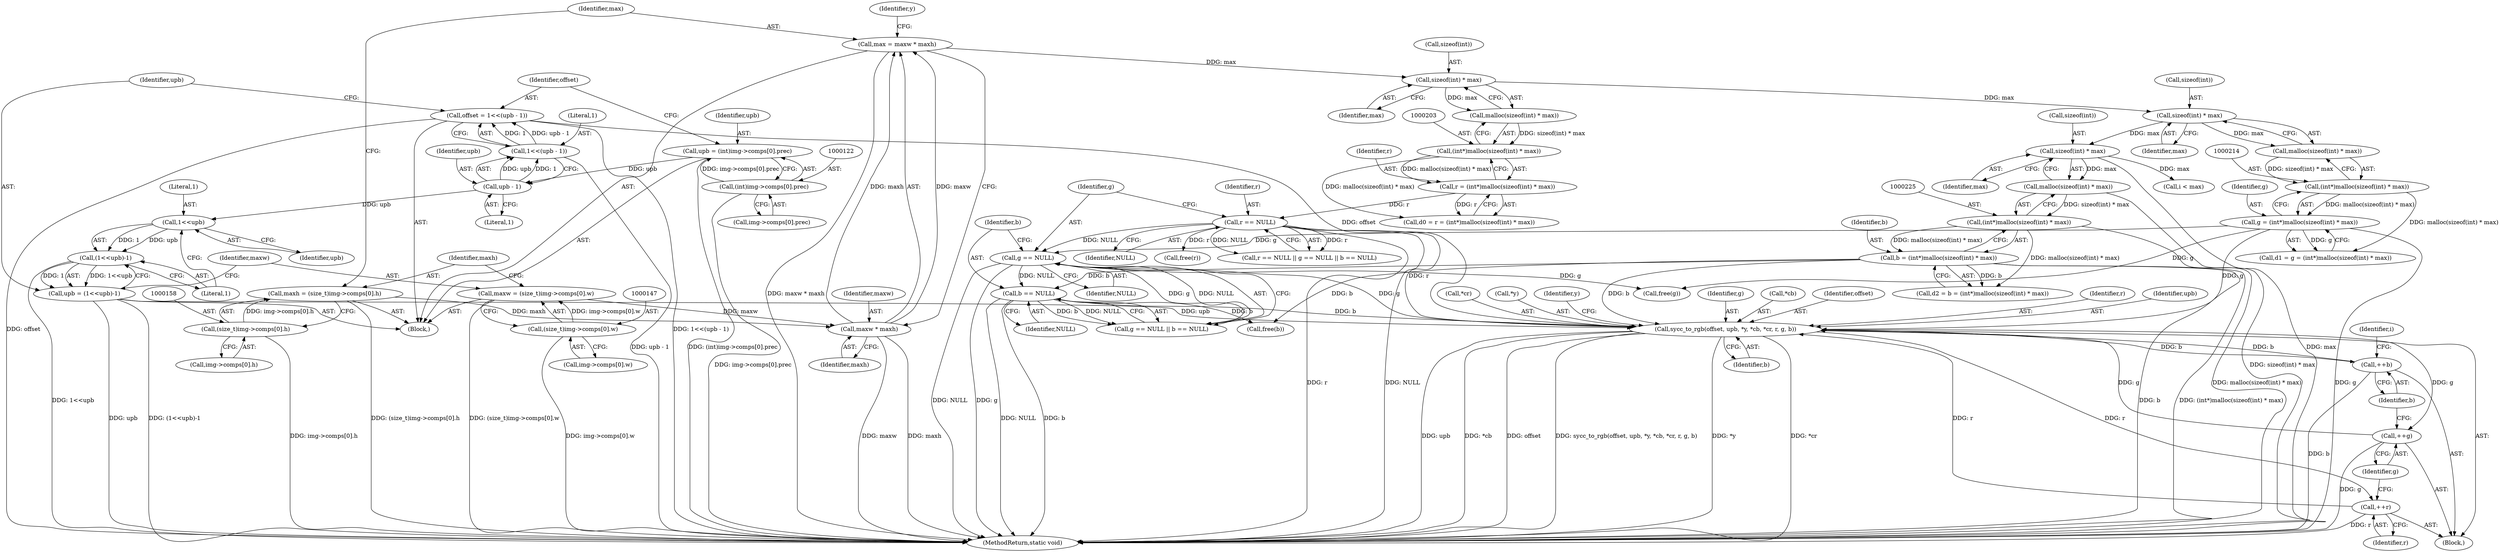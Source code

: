 digraph "0_openjpeg_15f081c89650dccee4aa4ae66f614c3fdb268767_2@pointer" {
"1000254" [label="(Call,sycc_to_rgb(offset, upb, *y, *cb, *cr, r, g, b))"];
"1000130" [label="(Call,offset = 1<<(upb - 1))"];
"1000132" [label="(Call,1<<(upb - 1))"];
"1000134" [label="(Call,upb - 1)"];
"1000119" [label="(Call,upb = (int)img->comps[0].prec)"];
"1000121" [label="(Call,(int)img->comps[0].prec)"];
"1000137" [label="(Call,upb = (1<<upb)-1)"];
"1000139" [label="(Call,(1<<upb)-1)"];
"1000140" [label="(Call,1<<upb)"];
"1000272" [label="(Call,++r)"];
"1000254" [label="(Call,sycc_to_rgb(offset, upb, *y, *cb, *cr, r, g, b))"];
"1000233" [label="(Call,r == NULL)"];
"1000200" [label="(Call,r = (int*)malloc(sizeof(int) * max))"];
"1000202" [label="(Call,(int*)malloc(sizeof(int) * max))"];
"1000204" [label="(Call,malloc(sizeof(int) * max))"];
"1000205" [label="(Call,sizeof(int) * max)"];
"1000166" [label="(Call,max = maxw * maxh)"];
"1000168" [label="(Call,maxw * maxh)"];
"1000144" [label="(Call,maxw = (size_t)img->comps[0].w)"];
"1000146" [label="(Call,(size_t)img->comps[0].w)"];
"1000155" [label="(Call,maxh = (size_t)img->comps[0].h)"];
"1000157" [label="(Call,(size_t)img->comps[0].h)"];
"1000274" [label="(Call,++g)"];
"1000237" [label="(Call,g == NULL)"];
"1000211" [label="(Call,g = (int*)malloc(sizeof(int) * max))"];
"1000213" [label="(Call,(int*)malloc(sizeof(int) * max))"];
"1000215" [label="(Call,malloc(sizeof(int) * max))"];
"1000216" [label="(Call,sizeof(int) * max)"];
"1000222" [label="(Call,b = (int*)malloc(sizeof(int) * max))"];
"1000224" [label="(Call,(int*)malloc(sizeof(int) * max))"];
"1000226" [label="(Call,malloc(sizeof(int) * max))"];
"1000227" [label="(Call,sizeof(int) * max)"];
"1000276" [label="(Call,++b)"];
"1000240" [label="(Call,b == NULL)"];
"1000146" [label="(Call,(size_t)img->comps[0].w)"];
"1000145" [label="(Identifier,maxw)"];
"1000242" [label="(Identifier,NULL)"];
"1000265" [label="(Identifier,b)"];
"1000170" [label="(Identifier,maxh)"];
"1000234" [label="(Identifier,r)"];
"1000166" [label="(Call,max = maxw * maxh)"];
"1000134" [label="(Call,upb - 1)"];
"1000159" [label="(Call,img->comps[0].h)"];
"1000255" [label="(Identifier,offset)"];
"1000263" [label="(Identifier,r)"];
"1000276" [label="(Call,++b)"];
"1000254" [label="(Call,sycc_to_rgb(offset, upb, *y, *cb, *cr, r, g, b))"];
"1000213" [label="(Call,(int*)malloc(sizeof(int) * max))"];
"1000120" [label="(Identifier,upb)"];
"1000215" [label="(Call,malloc(sizeof(int) * max))"];
"1000205" [label="(Call,sizeof(int) * max)"];
"1000202" [label="(Call,(int*)malloc(sizeof(int) * max))"];
"1000133" [label="(Literal,1)"];
"1000201" [label="(Identifier,r)"];
"1000139" [label="(Call,(1<<upb)-1)"];
"1000121" [label="(Call,(int)img->comps[0].prec)"];
"1000336" [label="(Call,free(r))"];
"1000256" [label="(Identifier,upb)"];
"1000130" [label="(Call,offset = 1<<(upb - 1))"];
"1000219" [label="(Identifier,max)"];
"1000277" [label="(Identifier,b)"];
"1000240" [label="(Call,b == NULL)"];
"1000119" [label="(Call,upb = (int)img->comps[0].prec)"];
"1000212" [label="(Identifier,g)"];
"1000222" [label="(Call,b = (int*)malloc(sizeof(int) * max))"];
"1000237" [label="(Call,g == NULL)"];
"1000206" [label="(Call,sizeof(int))"];
"1000338" [label="(Call,free(g))"];
"1000168" [label="(Call,maxw * maxh)"];
"1000226" [label="(Call,malloc(sizeof(int) * max))"];
"1000273" [label="(Identifier,r)"];
"1000261" [label="(Call,*cr)"];
"1000230" [label="(Identifier,max)"];
"1000253" [label="(Block,)"];
"1000138" [label="(Identifier,upb)"];
"1000252" [label="(Identifier,i)"];
"1000157" [label="(Call,(size_t)img->comps[0].h)"];
"1000223" [label="(Identifier,b)"];
"1000211" [label="(Call,g = (int*)malloc(sizeof(int) * max))"];
"1000156" [label="(Identifier,maxh)"];
"1000123" [label="(Call,img->comps[0].prec)"];
"1000131" [label="(Identifier,offset)"];
"1000172" [label="(Identifier,y)"];
"1000241" [label="(Identifier,b)"];
"1000140" [label="(Call,1<<upb)"];
"1000232" [label="(Call,r == NULL || g == NULL || b == NULL)"];
"1000209" [label="(Call,d1 = g = (int*)malloc(sizeof(int) * max))"];
"1000235" [label="(Identifier,NULL)"];
"1000340" [label="(Call,free(b))"];
"1000257" [label="(Call,*y)"];
"1000236" [label="(Call,g == NULL || b == NULL)"];
"1000137" [label="(Call,upb = (1<<upb)-1)"];
"1000342" [label="(MethodReturn,static void)"];
"1000155" [label="(Call,maxh = (size_t)img->comps[0].h)"];
"1000204" [label="(Call,malloc(sizeof(int) * max))"];
"1000144" [label="(Call,maxw = (size_t)img->comps[0].w)"];
"1000136" [label="(Literal,1)"];
"1000143" [label="(Literal,1)"];
"1000167" [label="(Identifier,max)"];
"1000208" [label="(Identifier,max)"];
"1000267" [label="(Identifier,y)"];
"1000274" [label="(Call,++g)"];
"1000238" [label="(Identifier,g)"];
"1000239" [label="(Identifier,NULL)"];
"1000264" [label="(Identifier,g)"];
"1000272" [label="(Call,++r)"];
"1000141" [label="(Literal,1)"];
"1000216" [label="(Call,sizeof(int) * max)"];
"1000228" [label="(Call,sizeof(int))"];
"1000142" [label="(Identifier,upb)"];
"1000224" [label="(Call,(int*)malloc(sizeof(int) * max))"];
"1000233" [label="(Call,r == NULL)"];
"1000248" [label="(Call,i < max)"];
"1000275" [label="(Identifier,g)"];
"1000148" [label="(Call,img->comps[0].w)"];
"1000198" [label="(Call,d0 = r = (int*)malloc(sizeof(int) * max))"];
"1000132" [label="(Call,1<<(upb - 1))"];
"1000135" [label="(Identifier,upb)"];
"1000227" [label="(Call,sizeof(int) * max)"];
"1000220" [label="(Call,d2 = b = (int*)malloc(sizeof(int) * max))"];
"1000259" [label="(Call,*cb)"];
"1000169" [label="(Identifier,maxw)"];
"1000200" [label="(Call,r = (int*)malloc(sizeof(int) * max))"];
"1000103" [label="(Block,)"];
"1000217" [label="(Call,sizeof(int))"];
"1000254" -> "1000253"  [label="AST: "];
"1000254" -> "1000265"  [label="CFG: "];
"1000255" -> "1000254"  [label="AST: "];
"1000256" -> "1000254"  [label="AST: "];
"1000257" -> "1000254"  [label="AST: "];
"1000259" -> "1000254"  [label="AST: "];
"1000261" -> "1000254"  [label="AST: "];
"1000263" -> "1000254"  [label="AST: "];
"1000264" -> "1000254"  [label="AST: "];
"1000265" -> "1000254"  [label="AST: "];
"1000267" -> "1000254"  [label="CFG: "];
"1000254" -> "1000342"  [label="DDG: *cb"];
"1000254" -> "1000342"  [label="DDG: offset"];
"1000254" -> "1000342"  [label="DDG: sycc_to_rgb(offset, upb, *y, *cb, *cr, r, g, b)"];
"1000254" -> "1000342"  [label="DDG: *y"];
"1000254" -> "1000342"  [label="DDG: *cr"];
"1000254" -> "1000342"  [label="DDG: upb"];
"1000130" -> "1000254"  [label="DDG: offset"];
"1000137" -> "1000254"  [label="DDG: upb"];
"1000272" -> "1000254"  [label="DDG: r"];
"1000233" -> "1000254"  [label="DDG: r"];
"1000274" -> "1000254"  [label="DDG: g"];
"1000237" -> "1000254"  [label="DDG: g"];
"1000211" -> "1000254"  [label="DDG: g"];
"1000222" -> "1000254"  [label="DDG: b"];
"1000276" -> "1000254"  [label="DDG: b"];
"1000240" -> "1000254"  [label="DDG: b"];
"1000254" -> "1000272"  [label="DDG: r"];
"1000254" -> "1000274"  [label="DDG: g"];
"1000254" -> "1000276"  [label="DDG: b"];
"1000130" -> "1000103"  [label="AST: "];
"1000130" -> "1000132"  [label="CFG: "];
"1000131" -> "1000130"  [label="AST: "];
"1000132" -> "1000130"  [label="AST: "];
"1000138" -> "1000130"  [label="CFG: "];
"1000130" -> "1000342"  [label="DDG: 1<<(upb - 1)"];
"1000130" -> "1000342"  [label="DDG: offset"];
"1000132" -> "1000130"  [label="DDG: 1"];
"1000132" -> "1000130"  [label="DDG: upb - 1"];
"1000132" -> "1000134"  [label="CFG: "];
"1000133" -> "1000132"  [label="AST: "];
"1000134" -> "1000132"  [label="AST: "];
"1000132" -> "1000342"  [label="DDG: upb - 1"];
"1000134" -> "1000132"  [label="DDG: upb"];
"1000134" -> "1000132"  [label="DDG: 1"];
"1000134" -> "1000136"  [label="CFG: "];
"1000135" -> "1000134"  [label="AST: "];
"1000136" -> "1000134"  [label="AST: "];
"1000119" -> "1000134"  [label="DDG: upb"];
"1000134" -> "1000140"  [label="DDG: upb"];
"1000119" -> "1000103"  [label="AST: "];
"1000119" -> "1000121"  [label="CFG: "];
"1000120" -> "1000119"  [label="AST: "];
"1000121" -> "1000119"  [label="AST: "];
"1000131" -> "1000119"  [label="CFG: "];
"1000119" -> "1000342"  [label="DDG: (int)img->comps[0].prec"];
"1000121" -> "1000119"  [label="DDG: img->comps[0].prec"];
"1000121" -> "1000123"  [label="CFG: "];
"1000122" -> "1000121"  [label="AST: "];
"1000123" -> "1000121"  [label="AST: "];
"1000121" -> "1000342"  [label="DDG: img->comps[0].prec"];
"1000137" -> "1000103"  [label="AST: "];
"1000137" -> "1000139"  [label="CFG: "];
"1000138" -> "1000137"  [label="AST: "];
"1000139" -> "1000137"  [label="AST: "];
"1000145" -> "1000137"  [label="CFG: "];
"1000137" -> "1000342"  [label="DDG: (1<<upb)-1"];
"1000137" -> "1000342"  [label="DDG: upb"];
"1000139" -> "1000137"  [label="DDG: 1<<upb"];
"1000139" -> "1000137"  [label="DDG: 1"];
"1000139" -> "1000143"  [label="CFG: "];
"1000140" -> "1000139"  [label="AST: "];
"1000143" -> "1000139"  [label="AST: "];
"1000139" -> "1000342"  [label="DDG: 1<<upb"];
"1000140" -> "1000139"  [label="DDG: 1"];
"1000140" -> "1000139"  [label="DDG: upb"];
"1000140" -> "1000142"  [label="CFG: "];
"1000141" -> "1000140"  [label="AST: "];
"1000142" -> "1000140"  [label="AST: "];
"1000143" -> "1000140"  [label="CFG: "];
"1000272" -> "1000253"  [label="AST: "];
"1000272" -> "1000273"  [label="CFG: "];
"1000273" -> "1000272"  [label="AST: "];
"1000275" -> "1000272"  [label="CFG: "];
"1000272" -> "1000342"  [label="DDG: r"];
"1000233" -> "1000232"  [label="AST: "];
"1000233" -> "1000235"  [label="CFG: "];
"1000234" -> "1000233"  [label="AST: "];
"1000235" -> "1000233"  [label="AST: "];
"1000238" -> "1000233"  [label="CFG: "];
"1000232" -> "1000233"  [label="CFG: "];
"1000233" -> "1000342"  [label="DDG: NULL"];
"1000233" -> "1000342"  [label="DDG: r"];
"1000233" -> "1000232"  [label="DDG: r"];
"1000233" -> "1000232"  [label="DDG: NULL"];
"1000200" -> "1000233"  [label="DDG: r"];
"1000233" -> "1000237"  [label="DDG: NULL"];
"1000233" -> "1000336"  [label="DDG: r"];
"1000200" -> "1000198"  [label="AST: "];
"1000200" -> "1000202"  [label="CFG: "];
"1000201" -> "1000200"  [label="AST: "];
"1000202" -> "1000200"  [label="AST: "];
"1000198" -> "1000200"  [label="CFG: "];
"1000200" -> "1000198"  [label="DDG: r"];
"1000202" -> "1000200"  [label="DDG: malloc(sizeof(int) * max)"];
"1000202" -> "1000204"  [label="CFG: "];
"1000203" -> "1000202"  [label="AST: "];
"1000204" -> "1000202"  [label="AST: "];
"1000202" -> "1000198"  [label="DDG: malloc(sizeof(int) * max)"];
"1000204" -> "1000202"  [label="DDG: sizeof(int) * max"];
"1000204" -> "1000205"  [label="CFG: "];
"1000205" -> "1000204"  [label="AST: "];
"1000205" -> "1000204"  [label="DDG: max"];
"1000205" -> "1000208"  [label="CFG: "];
"1000206" -> "1000205"  [label="AST: "];
"1000208" -> "1000205"  [label="AST: "];
"1000166" -> "1000205"  [label="DDG: max"];
"1000205" -> "1000216"  [label="DDG: max"];
"1000166" -> "1000103"  [label="AST: "];
"1000166" -> "1000168"  [label="CFG: "];
"1000167" -> "1000166"  [label="AST: "];
"1000168" -> "1000166"  [label="AST: "];
"1000172" -> "1000166"  [label="CFG: "];
"1000166" -> "1000342"  [label="DDG: maxw * maxh"];
"1000168" -> "1000166"  [label="DDG: maxw"];
"1000168" -> "1000166"  [label="DDG: maxh"];
"1000168" -> "1000170"  [label="CFG: "];
"1000169" -> "1000168"  [label="AST: "];
"1000170" -> "1000168"  [label="AST: "];
"1000168" -> "1000342"  [label="DDG: maxw"];
"1000168" -> "1000342"  [label="DDG: maxh"];
"1000144" -> "1000168"  [label="DDG: maxw"];
"1000155" -> "1000168"  [label="DDG: maxh"];
"1000144" -> "1000103"  [label="AST: "];
"1000144" -> "1000146"  [label="CFG: "];
"1000145" -> "1000144"  [label="AST: "];
"1000146" -> "1000144"  [label="AST: "];
"1000156" -> "1000144"  [label="CFG: "];
"1000144" -> "1000342"  [label="DDG: (size_t)img->comps[0].w"];
"1000146" -> "1000144"  [label="DDG: img->comps[0].w"];
"1000146" -> "1000148"  [label="CFG: "];
"1000147" -> "1000146"  [label="AST: "];
"1000148" -> "1000146"  [label="AST: "];
"1000146" -> "1000342"  [label="DDG: img->comps[0].w"];
"1000155" -> "1000103"  [label="AST: "];
"1000155" -> "1000157"  [label="CFG: "];
"1000156" -> "1000155"  [label="AST: "];
"1000157" -> "1000155"  [label="AST: "];
"1000167" -> "1000155"  [label="CFG: "];
"1000155" -> "1000342"  [label="DDG: (size_t)img->comps[0].h"];
"1000157" -> "1000155"  [label="DDG: img->comps[0].h"];
"1000157" -> "1000159"  [label="CFG: "];
"1000158" -> "1000157"  [label="AST: "];
"1000159" -> "1000157"  [label="AST: "];
"1000157" -> "1000342"  [label="DDG: img->comps[0].h"];
"1000274" -> "1000253"  [label="AST: "];
"1000274" -> "1000275"  [label="CFG: "];
"1000275" -> "1000274"  [label="AST: "];
"1000277" -> "1000274"  [label="CFG: "];
"1000274" -> "1000342"  [label="DDG: g"];
"1000237" -> "1000236"  [label="AST: "];
"1000237" -> "1000239"  [label="CFG: "];
"1000238" -> "1000237"  [label="AST: "];
"1000239" -> "1000237"  [label="AST: "];
"1000241" -> "1000237"  [label="CFG: "];
"1000236" -> "1000237"  [label="CFG: "];
"1000237" -> "1000342"  [label="DDG: NULL"];
"1000237" -> "1000342"  [label="DDG: g"];
"1000237" -> "1000236"  [label="DDG: g"];
"1000237" -> "1000236"  [label="DDG: NULL"];
"1000211" -> "1000237"  [label="DDG: g"];
"1000237" -> "1000240"  [label="DDG: NULL"];
"1000237" -> "1000338"  [label="DDG: g"];
"1000211" -> "1000209"  [label="AST: "];
"1000211" -> "1000213"  [label="CFG: "];
"1000212" -> "1000211"  [label="AST: "];
"1000213" -> "1000211"  [label="AST: "];
"1000209" -> "1000211"  [label="CFG: "];
"1000211" -> "1000342"  [label="DDG: g"];
"1000211" -> "1000209"  [label="DDG: g"];
"1000213" -> "1000211"  [label="DDG: malloc(sizeof(int) * max)"];
"1000211" -> "1000338"  [label="DDG: g"];
"1000213" -> "1000215"  [label="CFG: "];
"1000214" -> "1000213"  [label="AST: "];
"1000215" -> "1000213"  [label="AST: "];
"1000213" -> "1000209"  [label="DDG: malloc(sizeof(int) * max)"];
"1000215" -> "1000213"  [label="DDG: sizeof(int) * max"];
"1000215" -> "1000216"  [label="CFG: "];
"1000216" -> "1000215"  [label="AST: "];
"1000216" -> "1000215"  [label="DDG: max"];
"1000216" -> "1000219"  [label="CFG: "];
"1000217" -> "1000216"  [label="AST: "];
"1000219" -> "1000216"  [label="AST: "];
"1000216" -> "1000227"  [label="DDG: max"];
"1000222" -> "1000220"  [label="AST: "];
"1000222" -> "1000224"  [label="CFG: "];
"1000223" -> "1000222"  [label="AST: "];
"1000224" -> "1000222"  [label="AST: "];
"1000220" -> "1000222"  [label="CFG: "];
"1000222" -> "1000342"  [label="DDG: b"];
"1000222" -> "1000342"  [label="DDG: (int*)malloc(sizeof(int) * max)"];
"1000222" -> "1000220"  [label="DDG: b"];
"1000224" -> "1000222"  [label="DDG: malloc(sizeof(int) * max)"];
"1000222" -> "1000240"  [label="DDG: b"];
"1000222" -> "1000340"  [label="DDG: b"];
"1000224" -> "1000226"  [label="CFG: "];
"1000225" -> "1000224"  [label="AST: "];
"1000226" -> "1000224"  [label="AST: "];
"1000224" -> "1000342"  [label="DDG: malloc(sizeof(int) * max)"];
"1000224" -> "1000220"  [label="DDG: malloc(sizeof(int) * max)"];
"1000226" -> "1000224"  [label="DDG: sizeof(int) * max"];
"1000226" -> "1000227"  [label="CFG: "];
"1000227" -> "1000226"  [label="AST: "];
"1000226" -> "1000342"  [label="DDG: sizeof(int) * max"];
"1000227" -> "1000226"  [label="DDG: max"];
"1000227" -> "1000230"  [label="CFG: "];
"1000228" -> "1000227"  [label="AST: "];
"1000230" -> "1000227"  [label="AST: "];
"1000227" -> "1000342"  [label="DDG: max"];
"1000227" -> "1000248"  [label="DDG: max"];
"1000276" -> "1000253"  [label="AST: "];
"1000276" -> "1000277"  [label="CFG: "];
"1000277" -> "1000276"  [label="AST: "];
"1000252" -> "1000276"  [label="CFG: "];
"1000276" -> "1000342"  [label="DDG: b"];
"1000240" -> "1000236"  [label="AST: "];
"1000240" -> "1000242"  [label="CFG: "];
"1000241" -> "1000240"  [label="AST: "];
"1000242" -> "1000240"  [label="AST: "];
"1000236" -> "1000240"  [label="CFG: "];
"1000240" -> "1000342"  [label="DDG: NULL"];
"1000240" -> "1000342"  [label="DDG: b"];
"1000240" -> "1000236"  [label="DDG: b"];
"1000240" -> "1000236"  [label="DDG: NULL"];
"1000240" -> "1000340"  [label="DDG: b"];
}
